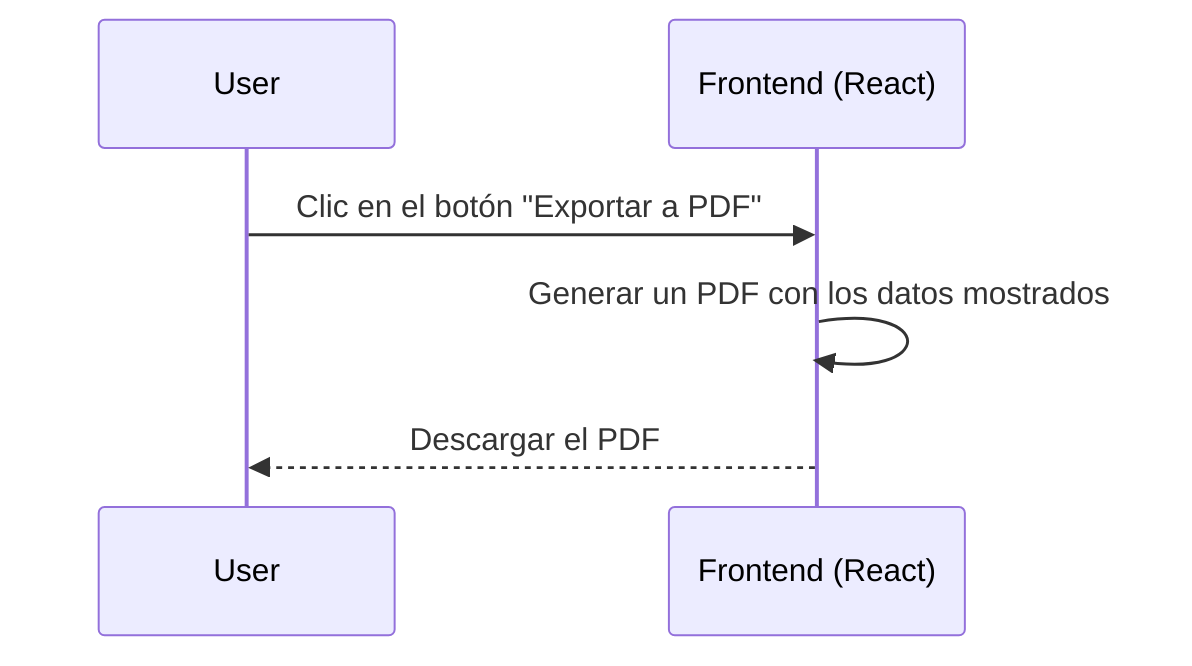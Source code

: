 sequenceDiagram
    participant U as User
    participant F as Frontend (React)

    U->>F: Clic en el botón "Exportar a PDF"
    F->>F: Generar un PDF con los datos mostrados
    F-->>U: Descargar el PDF